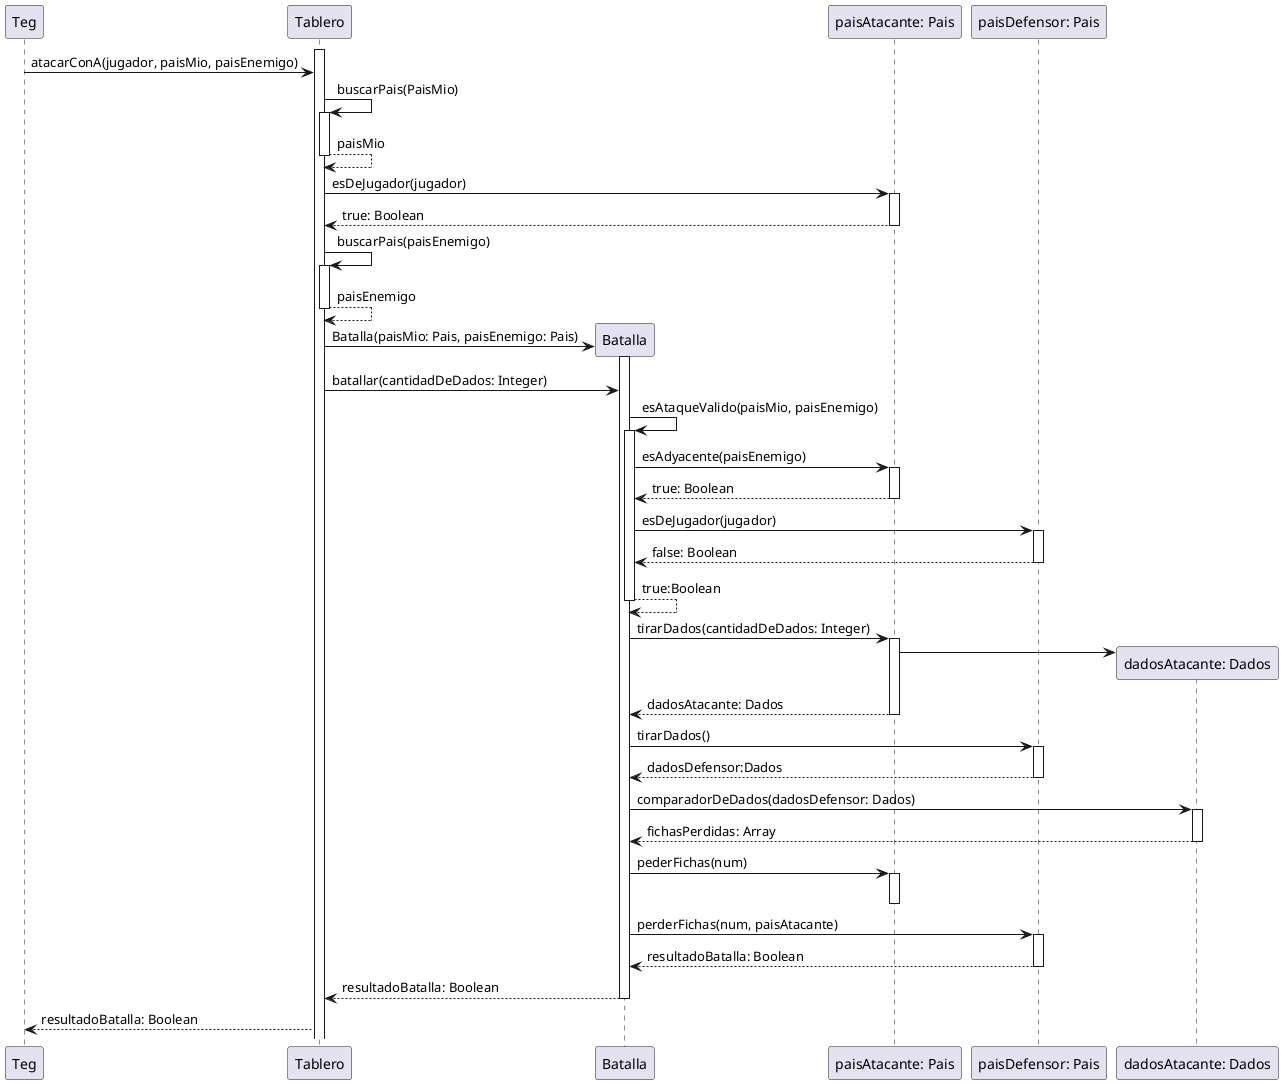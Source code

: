 @startuml DiagramaDeSecuenciaUnPaisAtacaAOtro-V0.6

Participant Teg
Participant Tablero
Participant Batalla
Participant Pais as "paisAtacante: Pais"
Participant PaisEnemigo as "paisDefensor: Pais"
Participant DadosAtacante as "dadosAtacante: Dados"

activate Tablero
Teg->Tablero: atacarConA(jugador, paisMio, paisEnemigo)
Tablero -> Tablero: buscarPais(PaisMio)
activate Tablero
Tablero --> Tablero: paisMio
deactivate Tablero
Tablero -> Pais: esDeJugador(jugador)
activate Pais
Pais --> Tablero: true: Boolean
deactivate Pais
Tablero -> Tablero: buscarPais(paisEnemigo)
activate Tablero
Tablero --> Tablero: paisEnemigo
deactivate Tablero
create Batalla
Tablero -> Batalla: Batalla(paisMio: Pais, paisEnemigo: Pais)
activate Batalla
Tablero -> Batalla: batallar(cantidadDeDados: Integer)


Batalla -> Batalla: esAtaqueValido(paisMio, paisEnemigo)
activate Batalla
Batalla -> Pais: esAdyacente(paisEnemigo)
activate Pais
Pais --> Batalla: true: Boolean
deactivate Pais
Batalla -> PaisEnemigo: esDeJugador(jugador)
activate PaisEnemigo
PaisEnemigo --> Batalla: false: Boolean
deactivate PaisEnemigo
Batalla --> Batalla: true:Boolean
deactivate Batalla
Batalla -> Pais: tirarDados(cantidadDeDados: Integer)
activate Pais
create DadosAtacante
Pais-> DadosAtacante
Pais --> Batalla: dadosAtacante: Dados
deactivate Pais
Batalla -> PaisEnemigo: tirarDados()
activate PaisEnemigo
PaisEnemigo --> Batalla: dadosDefensor:Dados
deactivate PaisEnemigo
Batalla -> DadosAtacante: comparadorDeDados(dadosDefensor: Dados)
activate DadosAtacante
DadosAtacante --> Batalla: fichasPerdidas: Array
deactivate DadosAtacante
Batalla -> Pais: pederFichas(num)
activate Pais
deactivate Pais
Batalla -> PaisEnemigo: perderFichas(num, paisAtacante)
activate PaisEnemigo
PaisEnemigo --> Batalla: resultadoBatalla: Boolean
deactivate PaisEnemigo
Batalla --> Tablero: resultadoBatalla: Boolean
deactivate Batalla
Tablero --> Teg: resultadoBatalla: Boolean

@enduml